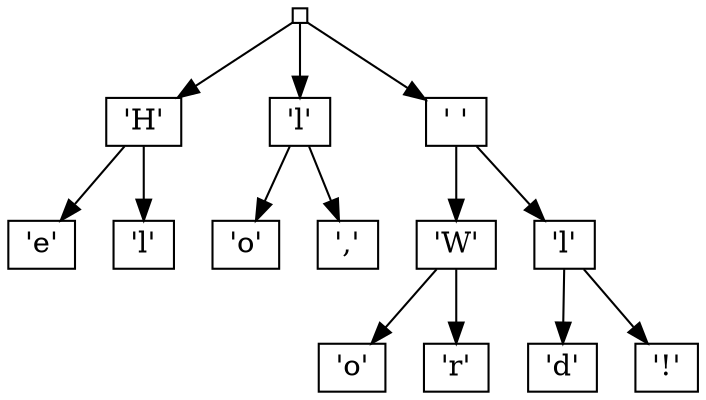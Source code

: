 digraph {
    graph [rankdir=TB
          ,bgcolor=white];
    node [shape=box
         ,width=0.1
         ,height=0.1];
    0 [label=""];
    1 [label="'H'"];
    2 [label="'e'"];
    3 [label="'l'"];
    4 [label="'l'"];
    5 [label="'o'"];
    6 [label="','"];
    7 [label="' '"];
    8 [label="'W'"];
    9 [label="'o'"];
    10 [label="'r'"];
    11 [label="'l'"];
    12 [label="'d'"];
    13 [label="'!'"];
    0 -> 7 [label=""];
    0 -> 4 [label=""];
    0 -> 1 [label=""];
    1 -> 3 [label=""];
    1 -> 2 [label=""];
    4 -> 6 [label=""];
    4 -> 5 [label=""];
    7 -> 11 [label=""];
    7 -> 8 [label=""];
    8 -> 10 [label=""];
    8 -> 9 [label=""];
    11 -> 13 [label=""];
    11 -> 12 [label=""];
}